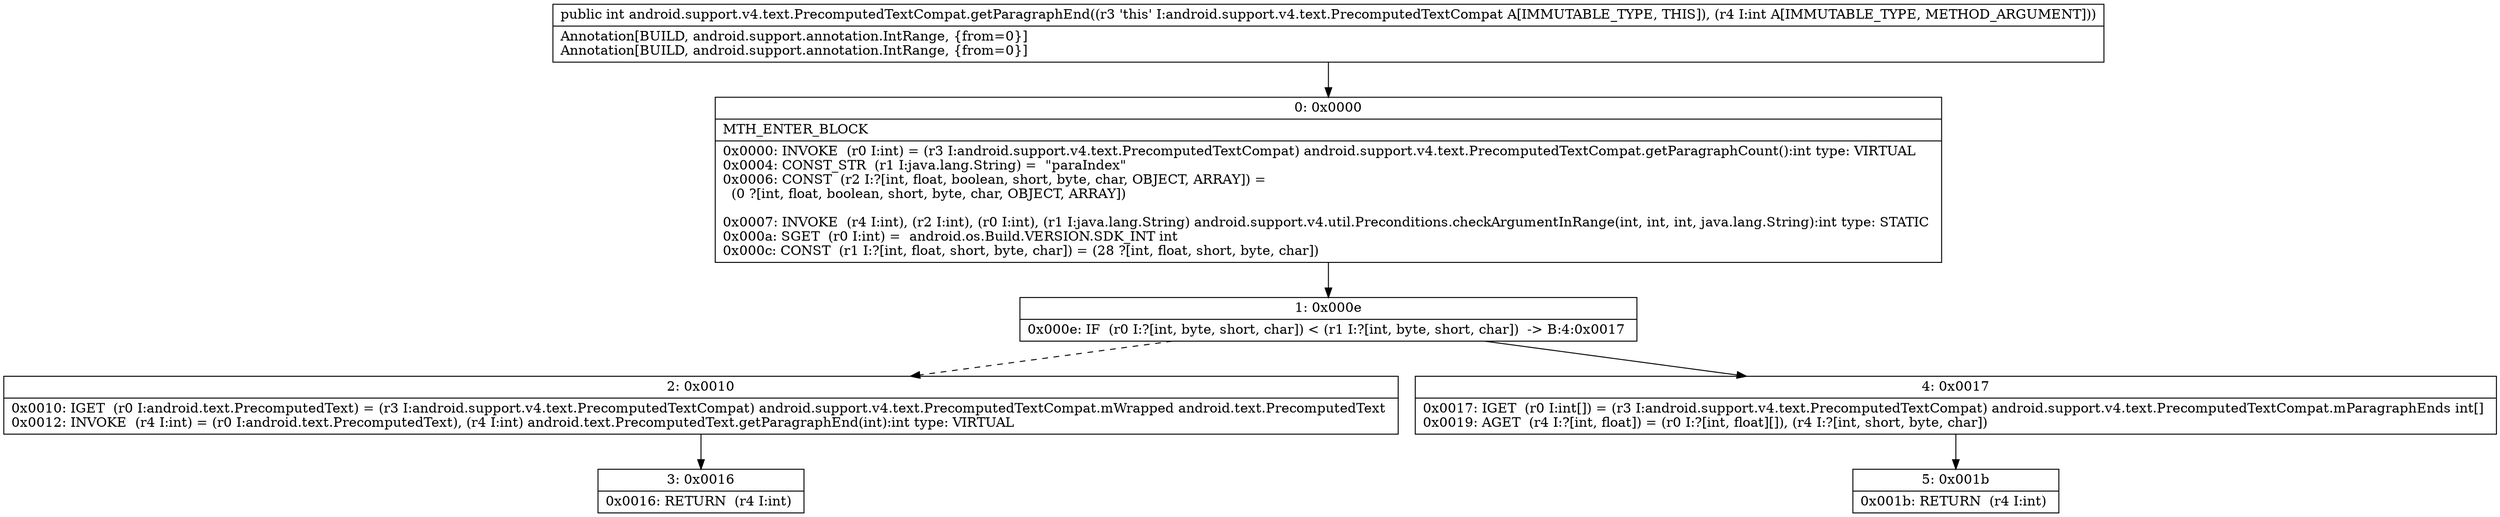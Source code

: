 digraph "CFG forandroid.support.v4.text.PrecomputedTextCompat.getParagraphEnd(I)I" {
Node_0 [shape=record,label="{0\:\ 0x0000|MTH_ENTER_BLOCK\l|0x0000: INVOKE  (r0 I:int) = (r3 I:android.support.v4.text.PrecomputedTextCompat) android.support.v4.text.PrecomputedTextCompat.getParagraphCount():int type: VIRTUAL \l0x0004: CONST_STR  (r1 I:java.lang.String) =  \"paraIndex\" \l0x0006: CONST  (r2 I:?[int, float, boolean, short, byte, char, OBJECT, ARRAY]) = \l  (0 ?[int, float, boolean, short, byte, char, OBJECT, ARRAY])\l \l0x0007: INVOKE  (r4 I:int), (r2 I:int), (r0 I:int), (r1 I:java.lang.String) android.support.v4.util.Preconditions.checkArgumentInRange(int, int, int, java.lang.String):int type: STATIC \l0x000a: SGET  (r0 I:int) =  android.os.Build.VERSION.SDK_INT int \l0x000c: CONST  (r1 I:?[int, float, short, byte, char]) = (28 ?[int, float, short, byte, char]) \l}"];
Node_1 [shape=record,label="{1\:\ 0x000e|0x000e: IF  (r0 I:?[int, byte, short, char]) \< (r1 I:?[int, byte, short, char])  \-\> B:4:0x0017 \l}"];
Node_2 [shape=record,label="{2\:\ 0x0010|0x0010: IGET  (r0 I:android.text.PrecomputedText) = (r3 I:android.support.v4.text.PrecomputedTextCompat) android.support.v4.text.PrecomputedTextCompat.mWrapped android.text.PrecomputedText \l0x0012: INVOKE  (r4 I:int) = (r0 I:android.text.PrecomputedText), (r4 I:int) android.text.PrecomputedText.getParagraphEnd(int):int type: VIRTUAL \l}"];
Node_3 [shape=record,label="{3\:\ 0x0016|0x0016: RETURN  (r4 I:int) \l}"];
Node_4 [shape=record,label="{4\:\ 0x0017|0x0017: IGET  (r0 I:int[]) = (r3 I:android.support.v4.text.PrecomputedTextCompat) android.support.v4.text.PrecomputedTextCompat.mParagraphEnds int[] \l0x0019: AGET  (r4 I:?[int, float]) = (r0 I:?[int, float][]), (r4 I:?[int, short, byte, char]) \l}"];
Node_5 [shape=record,label="{5\:\ 0x001b|0x001b: RETURN  (r4 I:int) \l}"];
MethodNode[shape=record,label="{public int android.support.v4.text.PrecomputedTextCompat.getParagraphEnd((r3 'this' I:android.support.v4.text.PrecomputedTextCompat A[IMMUTABLE_TYPE, THIS]), (r4 I:int A[IMMUTABLE_TYPE, METHOD_ARGUMENT]))  | Annotation[BUILD, android.support.annotation.IntRange, \{from=0\}]\lAnnotation[BUILD, android.support.annotation.IntRange, \{from=0\}]\l}"];
MethodNode -> Node_0;
Node_0 -> Node_1;
Node_1 -> Node_2[style=dashed];
Node_1 -> Node_4;
Node_2 -> Node_3;
Node_4 -> Node_5;
}

